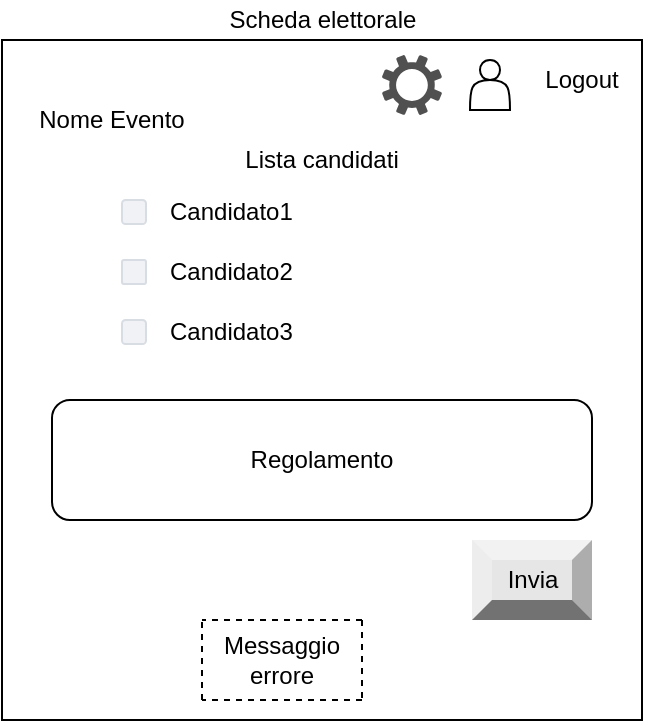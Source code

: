 <mxfile version="13.0.1" type="device"><diagram id="mSR0kbP0ecyUXop_4iKi" name="Page-1"><mxGraphModel dx="1108" dy="510" grid="1" gridSize="10" guides="1" tooltips="1" connect="1" arrows="1" fold="1" page="1" pageScale="1" pageWidth="827" pageHeight="1169" math="0" shadow="0"><root><mxCell id="0"/><mxCell id="1" parent="0"/><mxCell id="3p50Vy1Km5HeOZ6G5Sm9-2" value="" style="rounded=0;whiteSpace=wrap;html=1;" parent="1" vertex="1"><mxGeometry x="160" y="60" width="320" height="340" as="geometry"/></mxCell><mxCell id="3p50Vy1Km5HeOZ6G5Sm9-3" value="Logout" style="text;html=1;strokeColor=none;fillColor=none;align=center;verticalAlign=middle;whiteSpace=wrap;rounded=0;" parent="1" vertex="1"><mxGeometry x="430" y="70" width="40" height="20" as="geometry"/></mxCell><mxCell id="3p50Vy1Km5HeOZ6G5Sm9-5" value="" style="shape=actor;whiteSpace=wrap;html=1;" parent="1" vertex="1"><mxGeometry x="394" y="70" width="20" height="25" as="geometry"/></mxCell><mxCell id="3p50Vy1Km5HeOZ6G5Sm9-6" value="" style="pointerEvents=1;shadow=0;dashed=0;html=1;strokeColor=none;labelPosition=center;verticalLabelPosition=bottom;verticalAlign=top;align=center;fillColor=#505050;shape=mxgraph.mscae.enterprise.settings" parent="1" vertex="1"><mxGeometry x="350" y="67.5" width="30" height="30" as="geometry"/></mxCell><mxCell id="3p50Vy1Km5HeOZ6G5Sm9-9" value="Lista candidati" style="text;html=1;strokeColor=none;fillColor=none;align=center;verticalAlign=middle;whiteSpace=wrap;rounded=0;" parent="1" vertex="1"><mxGeometry x="280" y="110" width="80" height="20" as="geometry"/></mxCell><mxCell id="3p50Vy1Km5HeOZ6G5Sm9-10" value="Candidato1" style="rounded=1;fillColor=#F0F2F5;strokeColor=#D8DCE3;align=left;verticalAlign=middle;fontStyle=0;fontSize=12;labelPosition=right;verticalLabelPosition=middle;spacingLeft=10;html=1;shadow=0;dashed=0" parent="1" vertex="1"><mxGeometry x="220" y="140" width="12" height="12" as="geometry"/></mxCell><mxCell id="3p50Vy1Km5HeOZ6G5Sm9-13" value="Candidato2" style="rounded=1;fillColor=#F0F2F5;strokeColor=#D8DCE3;align=left;verticalAlign=middle;fontStyle=0;fontSize=12;labelPosition=right;verticalLabelPosition=middle;spacingLeft=10;html=1;shadow=0;dashed=0;arcSize=8;" parent="1" vertex="1"><mxGeometry x="220" y="170" width="12" height="12" as="geometry"/></mxCell><mxCell id="3p50Vy1Km5HeOZ6G5Sm9-14" value="Candidato3" style="rounded=1;fillColor=#F0F2F5;strokeColor=#D8DCE3;align=left;verticalAlign=middle;fontStyle=0;fontSize=12;labelPosition=right;verticalLabelPosition=middle;spacingLeft=10;html=1;shadow=0;dashed=0" parent="1" vertex="1"><mxGeometry x="220" y="200" width="12" height="12" as="geometry"/></mxCell><mxCell id="3p50Vy1Km5HeOZ6G5Sm9-16" value="Nome Evento" style="text;html=1;strokeColor=none;fillColor=none;align=center;verticalAlign=middle;whiteSpace=wrap;rounded=0;" parent="1" vertex="1"><mxGeometry x="170" y="90" width="90" height="20" as="geometry"/></mxCell><mxCell id="3p50Vy1Km5HeOZ6G5Sm9-18" value="Regolamento" style="rounded=1;whiteSpace=wrap;html=1;" parent="1" vertex="1"><mxGeometry x="185" y="240" width="270" height="60" as="geometry"/></mxCell><mxCell id="3p50Vy1Km5HeOZ6G5Sm9-19" value="Invia" style="labelPosition=center;verticalLabelPosition=middle;align=center;html=1;shape=mxgraph.basic.shaded_button;dx=10;fillColor=#E6E6E6;strokeColor=none;" parent="1" vertex="1"><mxGeometry x="395" y="310" width="60" height="40" as="geometry"/></mxCell><mxCell id="3p50Vy1Km5HeOZ6G5Sm9-20" value="" style="endArrow=none;dashed=1;html=1;" parent="1" edge="1"><mxGeometry width="50" height="50" relative="1" as="geometry"><mxPoint x="340" y="350" as="sourcePoint"/><mxPoint x="260" y="350" as="targetPoint"/></mxGeometry></mxCell><mxCell id="3p50Vy1Km5HeOZ6G5Sm9-21" value="" style="endArrow=none;dashed=1;html=1;" parent="1" edge="1"><mxGeometry width="50" height="50" relative="1" as="geometry"><mxPoint x="260" y="390" as="sourcePoint"/><mxPoint x="260" y="350" as="targetPoint"/></mxGeometry></mxCell><mxCell id="3p50Vy1Km5HeOZ6G5Sm9-22" value="" style="endArrow=none;dashed=1;html=1;" parent="1" edge="1"><mxGeometry width="50" height="50" relative="1" as="geometry"><mxPoint x="340" y="390" as="sourcePoint"/><mxPoint x="260" y="390" as="targetPoint"/></mxGeometry></mxCell><mxCell id="3p50Vy1Km5HeOZ6G5Sm9-23" value="" style="endArrow=none;dashed=1;html=1;" parent="1" edge="1"><mxGeometry width="50" height="50" relative="1" as="geometry"><mxPoint x="340" y="350" as="sourcePoint"/><mxPoint x="340" y="390" as="targetPoint"/></mxGeometry></mxCell><mxCell id="3p50Vy1Km5HeOZ6G5Sm9-25" value="Messaggio errore" style="text;html=1;strokeColor=none;fillColor=none;align=center;verticalAlign=middle;whiteSpace=wrap;rounded=0;" parent="1" vertex="1"><mxGeometry x="260" y="350" width="80" height="39" as="geometry"/></mxCell><mxCell id="3p50Vy1Km5HeOZ6G5Sm9-26" value="Scheda elettorale" style="text;html=1;strokeColor=none;fillColor=none;align=center;verticalAlign=middle;whiteSpace=wrap;rounded=0;" parent="1" vertex="1"><mxGeometry x="252.5" y="40" width="135" height="20" as="geometry"/></mxCell></root></mxGraphModel></diagram></mxfile>
